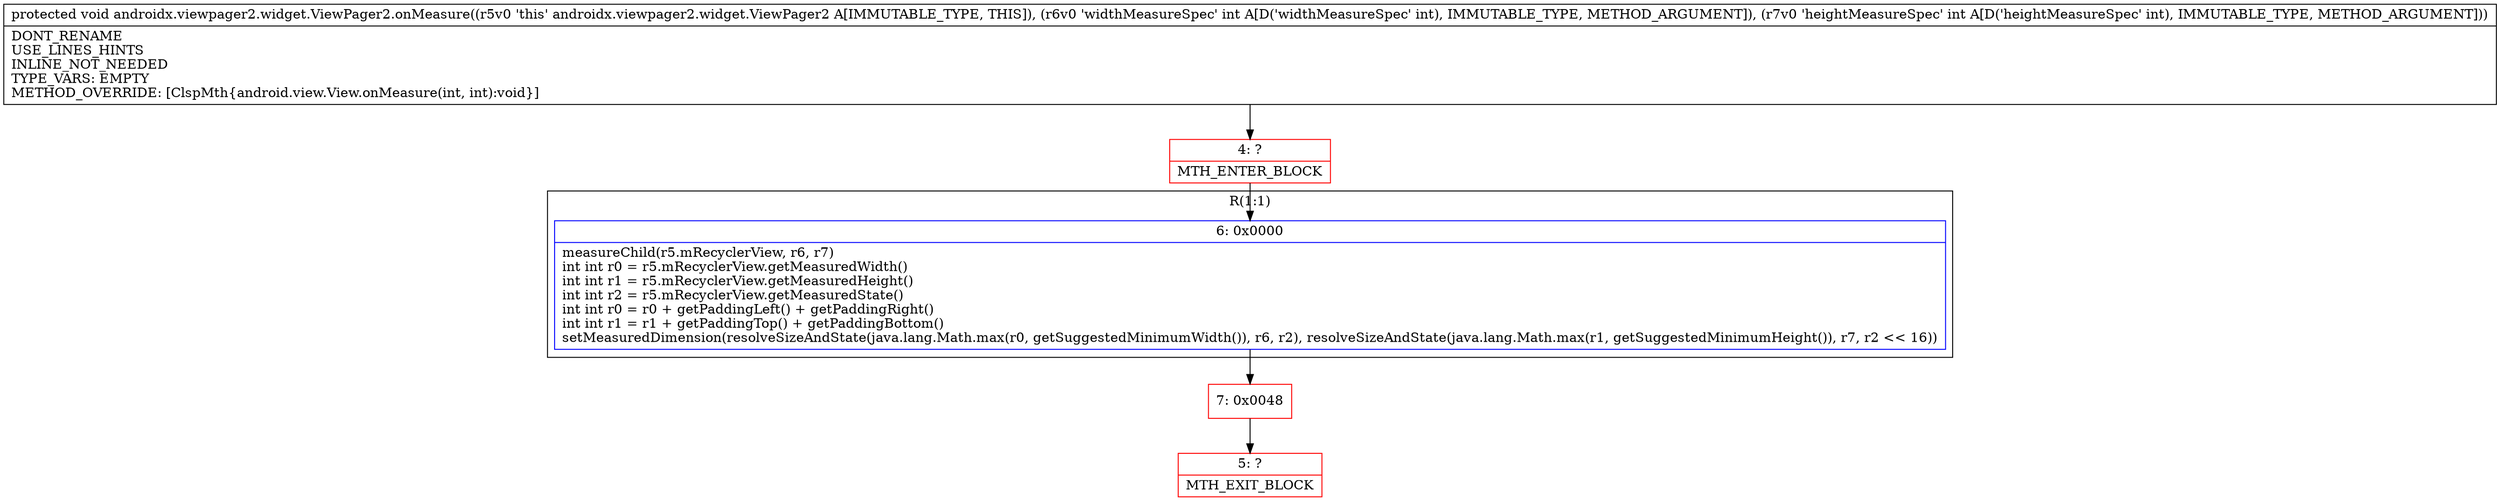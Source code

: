digraph "CFG forandroidx.viewpager2.widget.ViewPager2.onMeasure(II)V" {
subgraph cluster_Region_1803151296 {
label = "R(1:1)";
node [shape=record,color=blue];
Node_6 [shape=record,label="{6\:\ 0x0000|measureChild(r5.mRecyclerView, r6, r7)\lint int r0 = r5.mRecyclerView.getMeasuredWidth()\lint int r1 = r5.mRecyclerView.getMeasuredHeight()\lint int r2 = r5.mRecyclerView.getMeasuredState()\lint int r0 = r0 + getPaddingLeft() + getPaddingRight()\lint int r1 = r1 + getPaddingTop() + getPaddingBottom()\lsetMeasuredDimension(resolveSizeAndState(java.lang.Math.max(r0, getSuggestedMinimumWidth()), r6, r2), resolveSizeAndState(java.lang.Math.max(r1, getSuggestedMinimumHeight()), r7, r2 \<\< 16))\l}"];
}
Node_4 [shape=record,color=red,label="{4\:\ ?|MTH_ENTER_BLOCK\l}"];
Node_7 [shape=record,color=red,label="{7\:\ 0x0048}"];
Node_5 [shape=record,color=red,label="{5\:\ ?|MTH_EXIT_BLOCK\l}"];
MethodNode[shape=record,label="{protected void androidx.viewpager2.widget.ViewPager2.onMeasure((r5v0 'this' androidx.viewpager2.widget.ViewPager2 A[IMMUTABLE_TYPE, THIS]), (r6v0 'widthMeasureSpec' int A[D('widthMeasureSpec' int), IMMUTABLE_TYPE, METHOD_ARGUMENT]), (r7v0 'heightMeasureSpec' int A[D('heightMeasureSpec' int), IMMUTABLE_TYPE, METHOD_ARGUMENT]))  | DONT_RENAME\lUSE_LINES_HINTS\lINLINE_NOT_NEEDED\lTYPE_VARS: EMPTY\lMETHOD_OVERRIDE: [ClspMth\{android.view.View.onMeasure(int, int):void\}]\l}"];
MethodNode -> Node_4;Node_6 -> Node_7;
Node_4 -> Node_6;
Node_7 -> Node_5;
}


